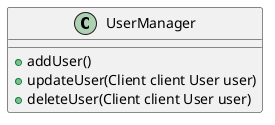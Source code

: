 @startuml UserManager

Class UserManager {

    + addUser()
    + updateUser(Client client User user)
    + deleteUser(Client client User user)
    
    }

@enduml
